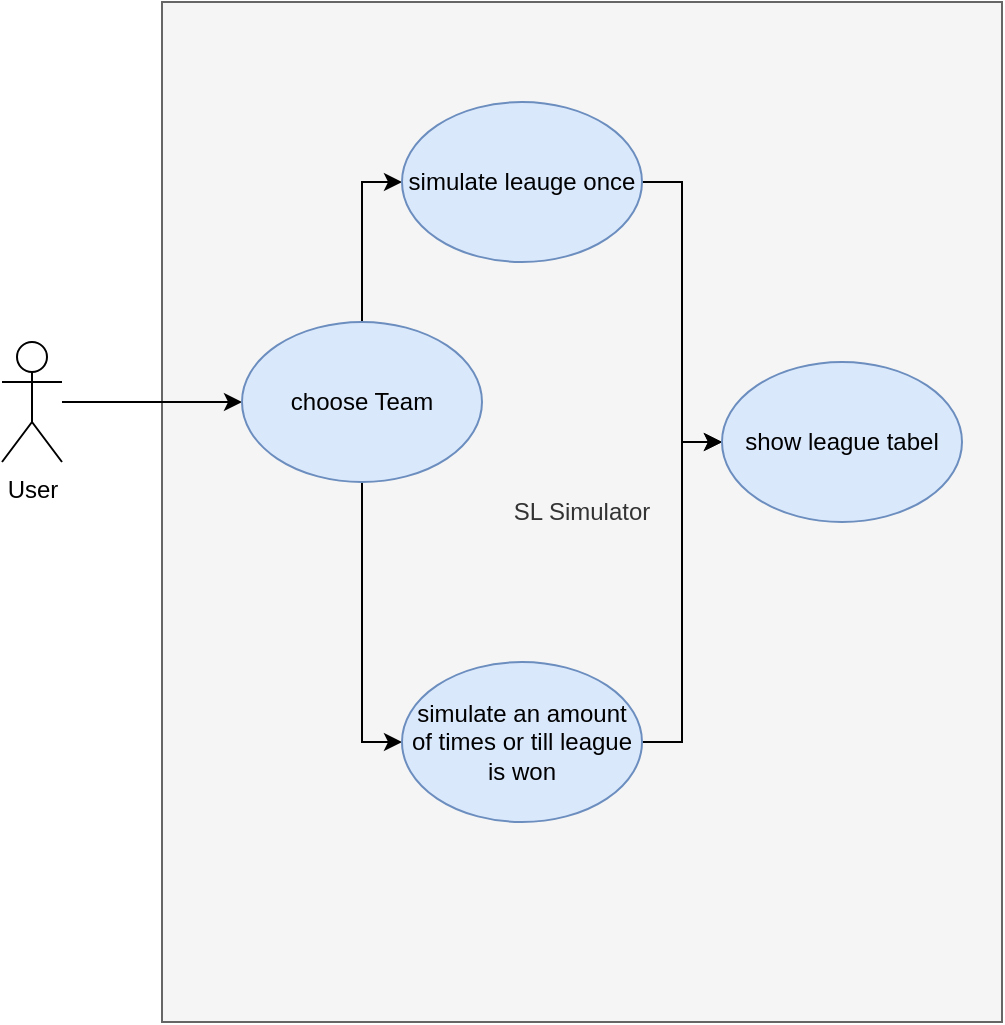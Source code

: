 <mxfile version="15.5.9" type="device"><diagram id="5PFswOkuwUT_ehJ5kVSl" name="Page-1"><mxGraphModel dx="1038" dy="547" grid="1" gridSize="10" guides="1" tooltips="1" connect="1" arrows="1" fold="1" page="1" pageScale="1" pageWidth="827" pageHeight="1169" math="0" shadow="0"><root><mxCell id="0"/><mxCell id="1" parent="0"/><mxCell id="9UuUpf614xiJJVtUMMuK-1" value="SL Simulator" style="rounded=0;whiteSpace=wrap;html=1;align=center;fillColor=#f5f5f5;strokeColor=#666666;fontColor=#333333;" parent="1" vertex="1"><mxGeometry x="300" y="20" width="420" height="510" as="geometry"/></mxCell><mxCell id="9UuUpf614xiJJVtUMMuK-19" style="edgeStyle=orthogonalEdgeStyle;rounded=0;orthogonalLoop=1;jettySize=auto;html=1;entryX=0;entryY=0.5;entryDx=0;entryDy=0;" parent="1" source="9UuUpf614xiJJVtUMMuK-2" target="9UuUpf614xiJJVtUMMuK-17" edge="1"><mxGeometry relative="1" as="geometry"/></mxCell><mxCell id="9UuUpf614xiJJVtUMMuK-2" value="User" style="shape=umlActor;verticalLabelPosition=bottom;verticalAlign=top;html=1;outlineConnect=0;" parent="1" vertex="1"><mxGeometry x="220" y="190" width="30" height="60" as="geometry"/></mxCell><mxCell id="aP2idI2ksdveG97r2jhL-3" style="edgeStyle=orthogonalEdgeStyle;rounded=0;orthogonalLoop=1;jettySize=auto;html=1;" edge="1" parent="1" source="9UuUpf614xiJJVtUMMuK-17" target="aP2idI2ksdveG97r2jhL-2"><mxGeometry relative="1" as="geometry"><Array as="points"><mxPoint x="400" y="110"/></Array></mxGeometry></mxCell><mxCell id="aP2idI2ksdveG97r2jhL-5" style="edgeStyle=orthogonalEdgeStyle;rounded=0;orthogonalLoop=1;jettySize=auto;html=1;entryX=0;entryY=0.5;entryDx=0;entryDy=0;" edge="1" parent="1" source="9UuUpf614xiJJVtUMMuK-17" target="aP2idI2ksdveG97r2jhL-4"><mxGeometry relative="1" as="geometry"/></mxCell><mxCell id="9UuUpf614xiJJVtUMMuK-17" value="choose Team" style="ellipse;whiteSpace=wrap;html=1;fillColor=#dae8fc;strokeColor=#6c8ebf;" parent="1" vertex="1"><mxGeometry x="340" y="180" width="120" height="80" as="geometry"/></mxCell><mxCell id="aP2idI2ksdveG97r2jhL-7" style="edgeStyle=orthogonalEdgeStyle;rounded=0;orthogonalLoop=1;jettySize=auto;html=1;entryX=0;entryY=0.5;entryDx=0;entryDy=0;" edge="1" parent="1" source="aP2idI2ksdveG97r2jhL-2" target="aP2idI2ksdveG97r2jhL-6"><mxGeometry relative="1" as="geometry"/></mxCell><mxCell id="aP2idI2ksdveG97r2jhL-2" value="simulate leauge once" style="ellipse;whiteSpace=wrap;html=1;fillColor=#dae8fc;strokeColor=#6c8ebf;" vertex="1" parent="1"><mxGeometry x="420" y="70" width="120" height="80" as="geometry"/></mxCell><mxCell id="aP2idI2ksdveG97r2jhL-8" style="edgeStyle=orthogonalEdgeStyle;rounded=0;orthogonalLoop=1;jettySize=auto;html=1;entryX=0;entryY=0.5;entryDx=0;entryDy=0;" edge="1" parent="1" source="aP2idI2ksdveG97r2jhL-4" target="aP2idI2ksdveG97r2jhL-6"><mxGeometry relative="1" as="geometry"/></mxCell><mxCell id="aP2idI2ksdveG97r2jhL-4" value="simulate an amount of times or till league is won" style="ellipse;whiteSpace=wrap;html=1;fillColor=#dae8fc;strokeColor=#6c8ebf;" vertex="1" parent="1"><mxGeometry x="420" y="350" width="120" height="80" as="geometry"/></mxCell><mxCell id="aP2idI2ksdveG97r2jhL-6" value="show league tabel" style="ellipse;whiteSpace=wrap;html=1;fillColor=#dae8fc;strokeColor=#6c8ebf;" vertex="1" parent="1"><mxGeometry x="580" y="200" width="120" height="80" as="geometry"/></mxCell></root></mxGraphModel></diagram></mxfile>